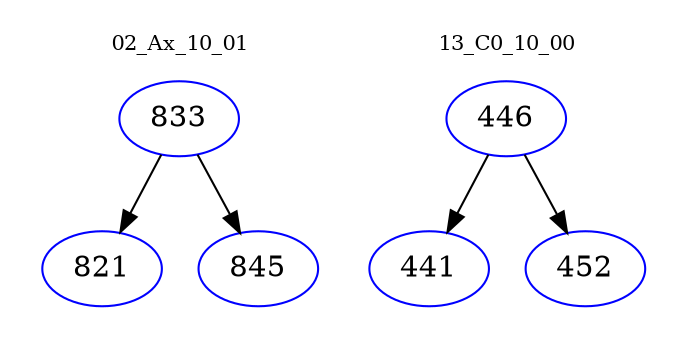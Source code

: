digraph{
subgraph cluster_0 {
color = white
label = "02_Ax_10_01";
fontsize=10;
T0_833 [label="833", color="blue"]
T0_833 -> T0_821 [color="black"]
T0_821 [label="821", color="blue"]
T0_833 -> T0_845 [color="black"]
T0_845 [label="845", color="blue"]
}
subgraph cluster_1 {
color = white
label = "13_C0_10_00";
fontsize=10;
T1_446 [label="446", color="blue"]
T1_446 -> T1_441 [color="black"]
T1_441 [label="441", color="blue"]
T1_446 -> T1_452 [color="black"]
T1_452 [label="452", color="blue"]
}
}
